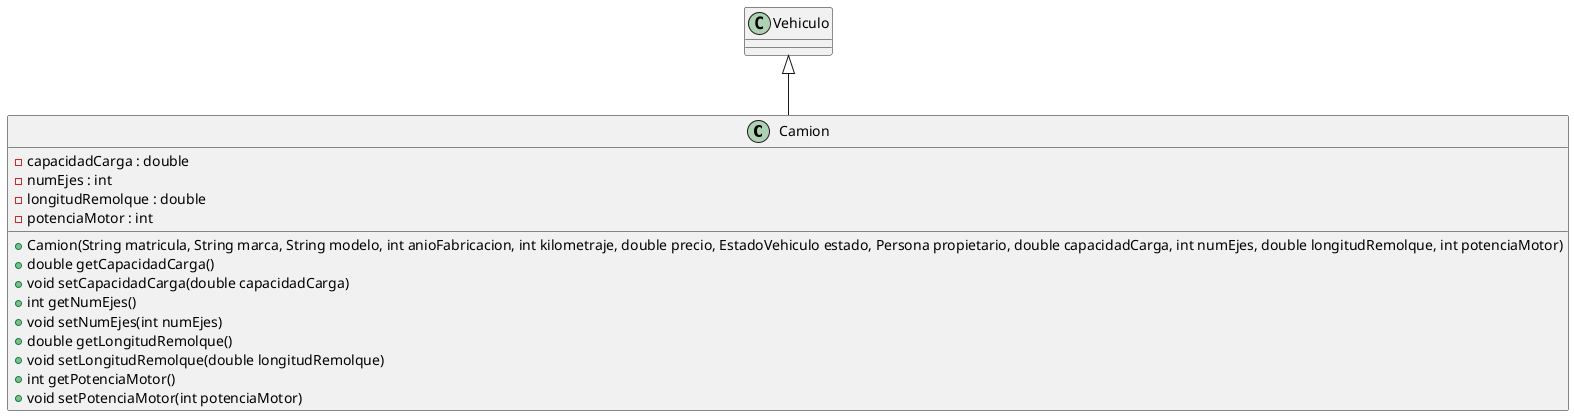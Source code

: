 @startuml
class Camion extends Vehiculo {
-capacidadCarga : double
-numEjes : int
-longitudRemolque : double
-potenciaMotor : int

+Camion(String matricula, String marca, String modelo, int anioFabricacion, int kilometraje, double precio, EstadoVehiculo estado, Persona propietario, double capacidadCarga, int numEjes, double longitudRemolque, int potenciaMotor)
+double getCapacidadCarga()
+void setCapacidadCarga(double capacidadCarga)
+int getNumEjes()
+void setNumEjes(int numEjes)
+double getLongitudRemolque()
+void setLongitudRemolque(double longitudRemolque)
+int getPotenciaMotor()
+void setPotenciaMotor(int potenciaMotor)
}
@enduml
